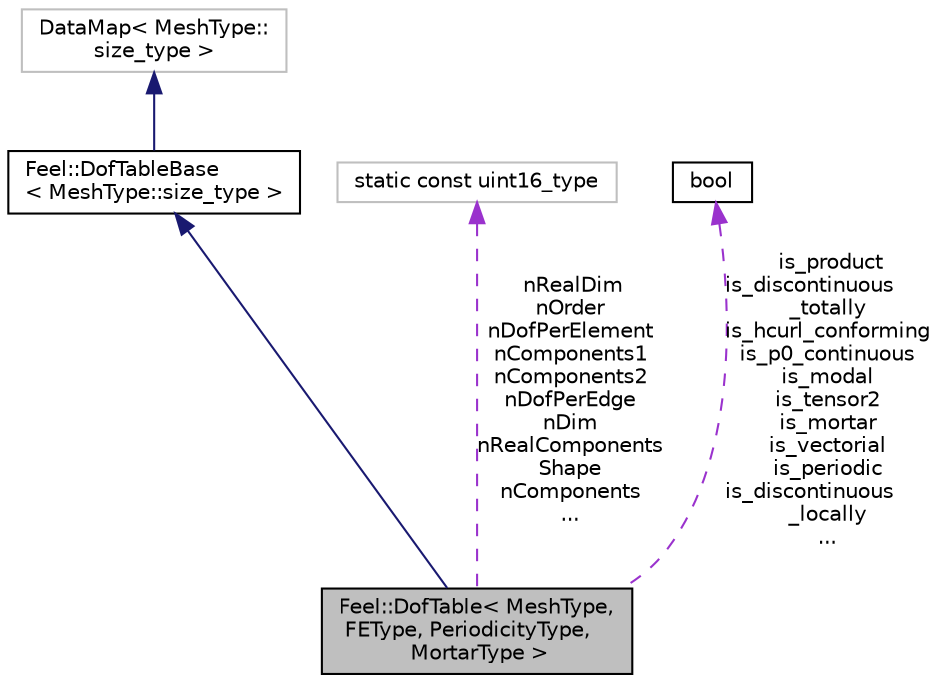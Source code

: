 digraph "Feel::DofTable&lt; MeshType, FEType, PeriodicityType, MortarType &gt;"
{
 // LATEX_PDF_SIZE
  edge [fontname="Helvetica",fontsize="10",labelfontname="Helvetica",labelfontsize="10"];
  node [fontname="Helvetica",fontsize="10",shape=record];
  Node1 [label="Feel::DofTable\< MeshType,\l FEType, PeriodicityType,\l MortarType \>",height=0.2,width=0.4,color="black", fillcolor="grey75", style="filled", fontcolor="black",tooltip="Local-to-global Degree of Freedom table."];
  Node2 -> Node1 [dir="back",color="midnightblue",fontsize="10",style="solid",fontname="Helvetica"];
  Node2 [label="Feel::DofTableBase\l\< MeshType::size_type \>",height=0.2,width=0.4,color="black", fillcolor="white", style="filled",URL="$classFeel_1_1DofTableBase.html",tooltip=" "];
  Node3 -> Node2 [dir="back",color="midnightblue",fontsize="10",style="solid",fontname="Helvetica"];
  Node3 [label="DataMap\< MeshType::\lsize_type  \>",height=0.2,width=0.4,color="grey75", fillcolor="white", style="filled",tooltip=" "];
  Node4 -> Node1 [dir="back",color="darkorchid3",fontsize="10",style="dashed",label=" nRealDim\nnOrder\nnDofPerElement\nnComponents1\nnComponents2\nnDofPerEdge\nnDim\nnRealComponents\nShape\nnComponents\n..." ,fontname="Helvetica"];
  Node4 [label="static const uint16_type",height=0.2,width=0.4,color="grey75", fillcolor="white", style="filled",tooltip=" "];
  Node5 -> Node1 [dir="back",color="darkorchid3",fontsize="10",style="dashed",label=" is_product\nis_discontinuous\l_totally\nis_hcurl_conforming\nis_p0_continuous\nis_modal\nis_tensor2\nis_mortar\nis_vectorial\nis_periodic\nis_discontinuous\l_locally\n..." ,fontname="Helvetica"];
  Node5 [label="bool",height=0.2,width=0.4,color="black", fillcolor="white", style="filled",URL="$classbool.html",tooltip=" "];
}
